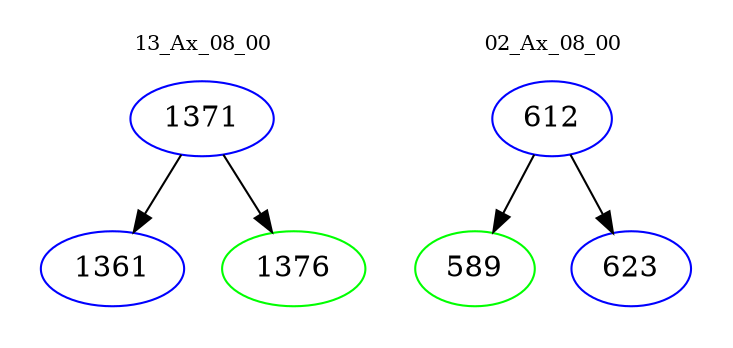 digraph{
subgraph cluster_0 {
color = white
label = "13_Ax_08_00";
fontsize=10;
T0_1371 [label="1371", color="blue"]
T0_1371 -> T0_1361 [color="black"]
T0_1361 [label="1361", color="blue"]
T0_1371 -> T0_1376 [color="black"]
T0_1376 [label="1376", color="green"]
}
subgraph cluster_1 {
color = white
label = "02_Ax_08_00";
fontsize=10;
T1_612 [label="612", color="blue"]
T1_612 -> T1_589 [color="black"]
T1_589 [label="589", color="green"]
T1_612 -> T1_623 [color="black"]
T1_623 [label="623", color="blue"]
}
}
